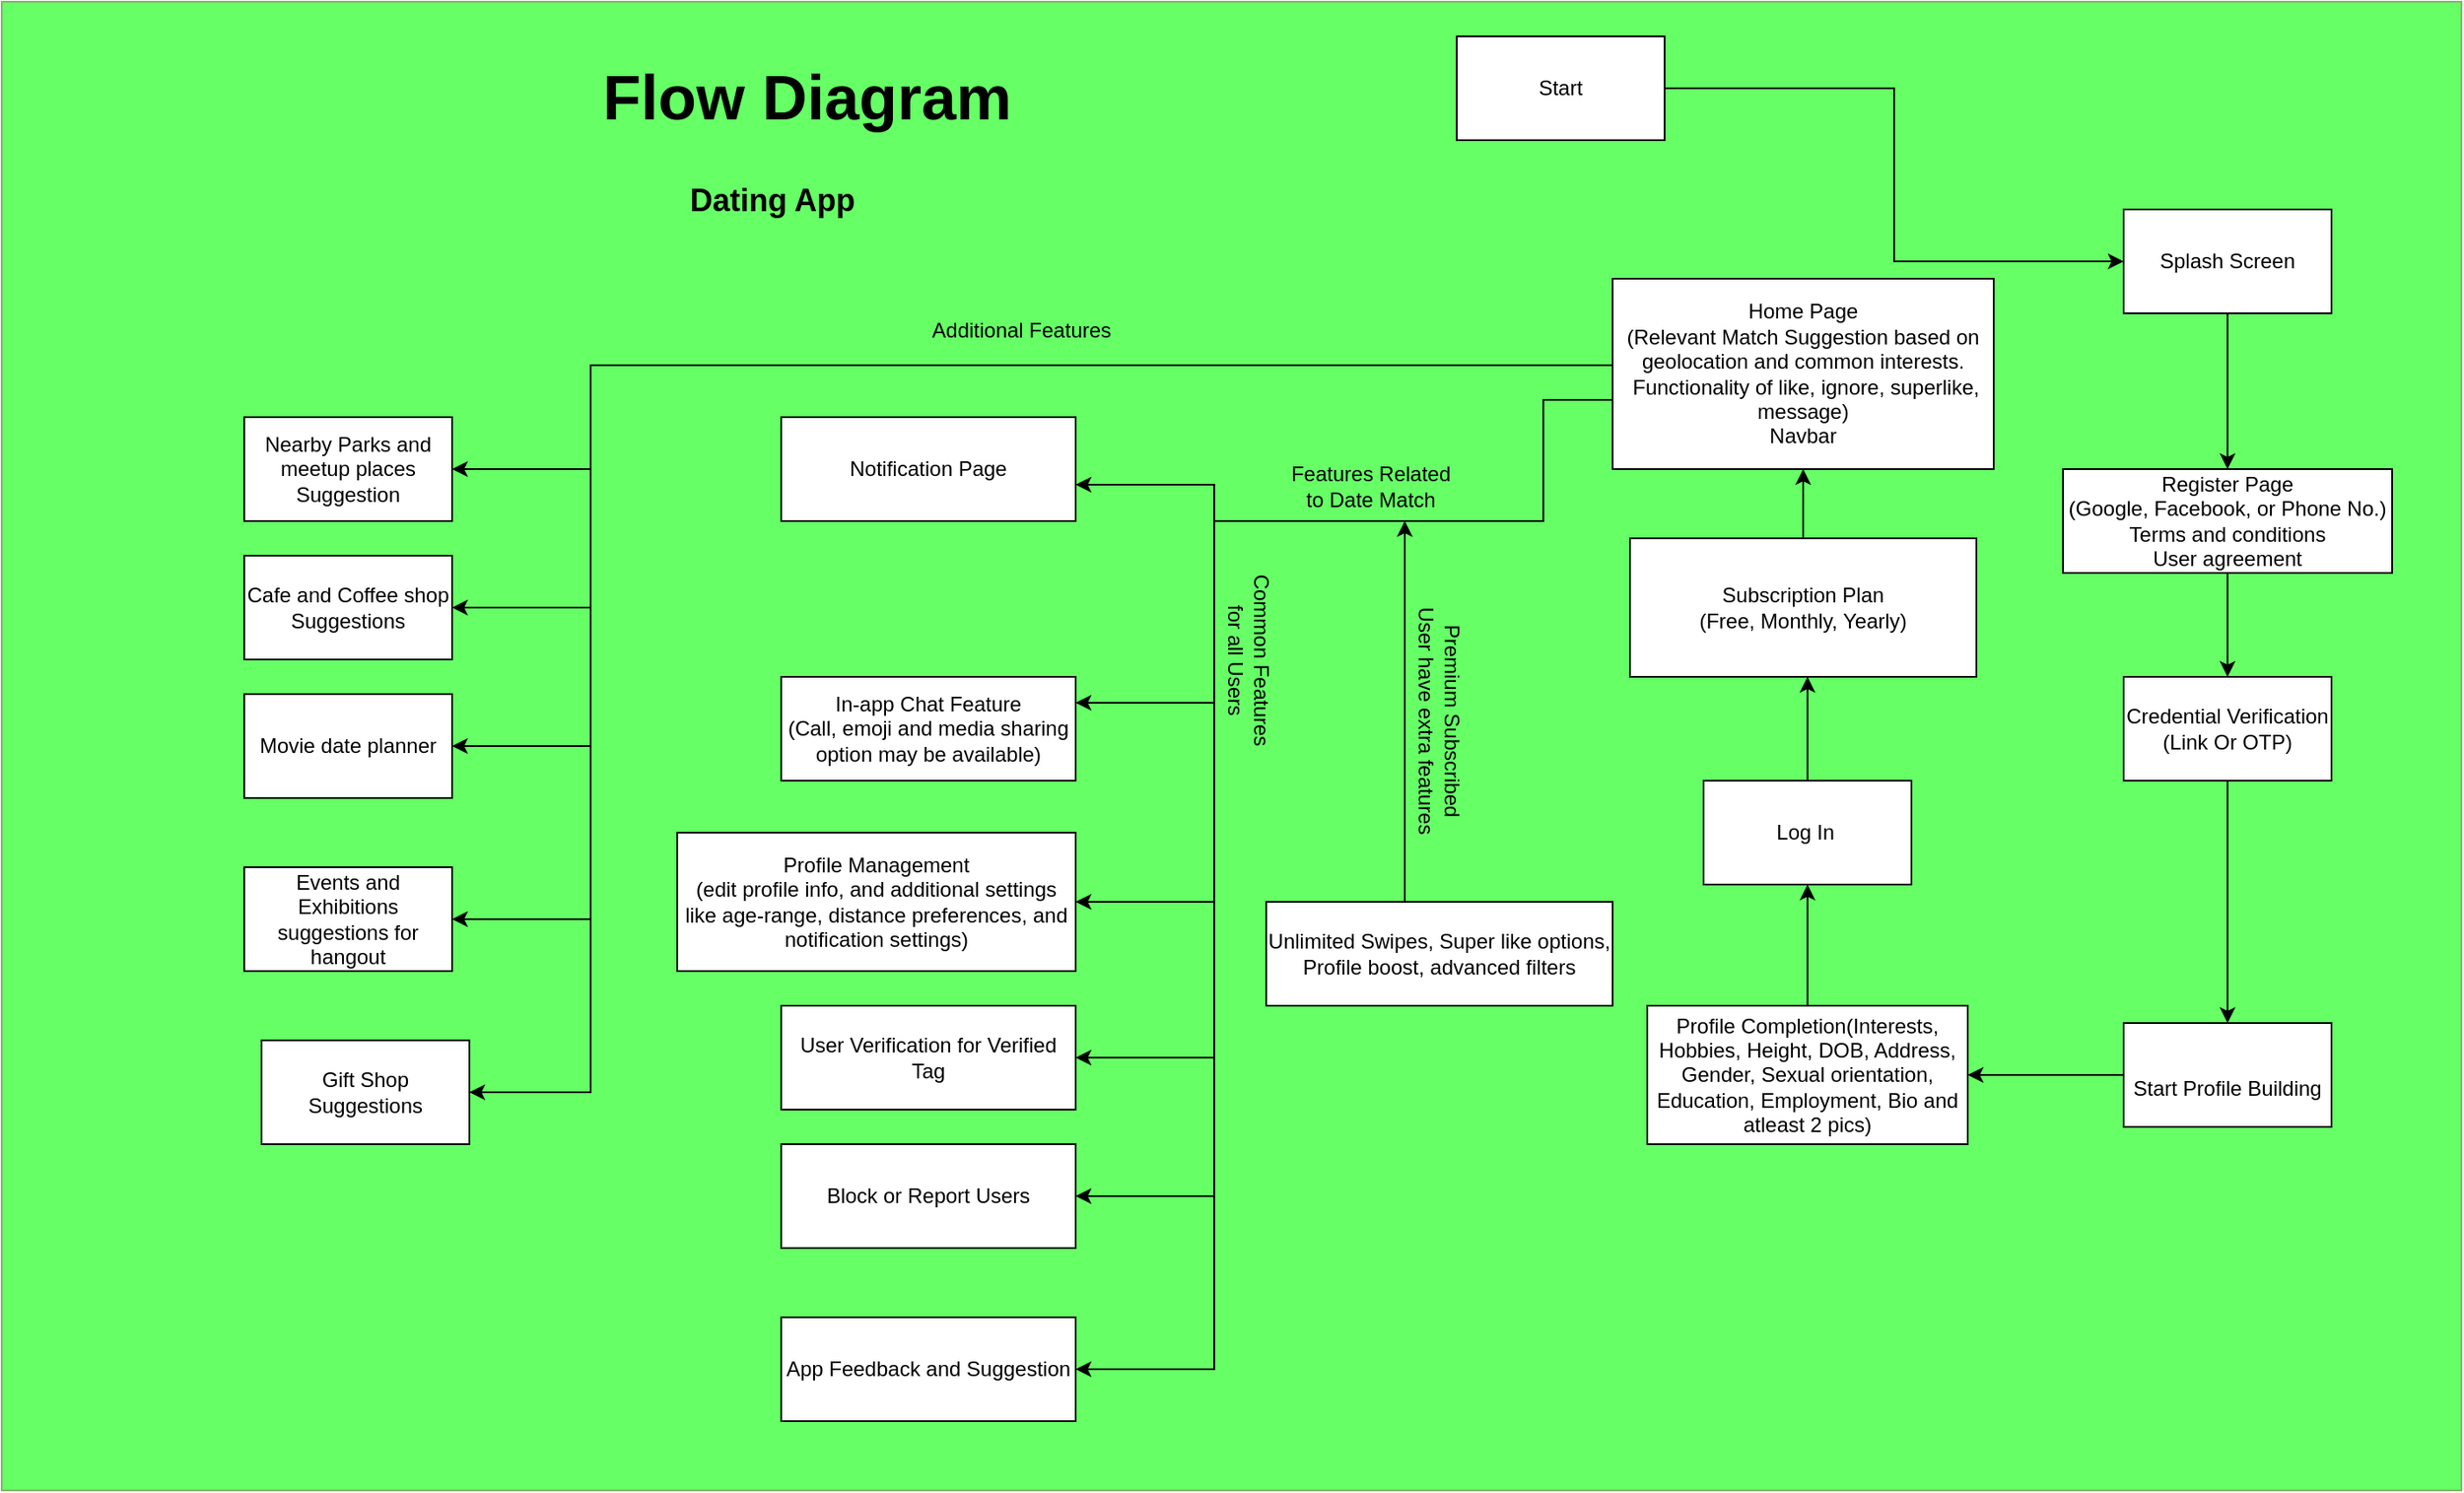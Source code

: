 <mxfile version="21.8.0" type="github">
  <diagram name="Page-1" id="BLZSPbXHsELEbJxqz3aO">
    <mxGraphModel dx="2610" dy="2128" grid="1" gridSize="10" guides="1" tooltips="1" connect="1" arrows="1" fold="1" page="1" pageScale="1" pageWidth="850" pageHeight="1100" math="0" shadow="0">
      <root>
        <mxCell id="0" />
        <mxCell id="1" parent="0" />
        <mxCell id="KiJMvBSkoC7OM5GyaeAz-13" value="" style="rounded=0;whiteSpace=wrap;html=1;fillColor=#66FF66;strokeColor=#82b366;" vertex="1" parent="1">
          <mxGeometry x="-650" y="-170" width="1420" height="860" as="geometry" />
        </mxCell>
        <mxCell id="Rfw0DFfrwncY8KSP29dk-5" style="edgeStyle=orthogonalEdgeStyle;rounded=0;orthogonalLoop=1;jettySize=auto;html=1;entryX=0;entryY=0.5;entryDx=0;entryDy=0;" parent="1" source="Rfw0DFfrwncY8KSP29dk-1" target="Rfw0DFfrwncY8KSP29dk-4" edge="1">
          <mxGeometry relative="1" as="geometry" />
        </mxCell>
        <mxCell id="Rfw0DFfrwncY8KSP29dk-1" value="Start" style="rounded=0;whiteSpace=wrap;html=1;" parent="1" vertex="1">
          <mxGeometry x="190" y="-150" width="120" height="60" as="geometry" />
        </mxCell>
        <mxCell id="Rfw0DFfrwncY8KSP29dk-2" value="&lt;b&gt;&lt;font style=&quot;font-size: 36px;&quot;&gt;Flow Diagram&lt;/font&gt;&lt;/b&gt;" style="text;html=1;strokeColor=none;fillColor=none;align=center;verticalAlign=middle;whiteSpace=wrap;rounded=0;" parent="1" vertex="1">
          <mxGeometry x="-340" y="-160" width="310" height="90" as="geometry" />
        </mxCell>
        <mxCell id="Rfw0DFfrwncY8KSP29dk-7" style="edgeStyle=orthogonalEdgeStyle;rounded=0;orthogonalLoop=1;jettySize=auto;html=1;entryX=0.5;entryY=0;entryDx=0;entryDy=0;" parent="1" source="Rfw0DFfrwncY8KSP29dk-4" target="Rfw0DFfrwncY8KSP29dk-6" edge="1">
          <mxGeometry relative="1" as="geometry" />
        </mxCell>
        <mxCell id="Rfw0DFfrwncY8KSP29dk-4" value="Splash Screen" style="rounded=0;whiteSpace=wrap;html=1;" parent="1" vertex="1">
          <mxGeometry x="575" y="-50" width="120" height="60" as="geometry" />
        </mxCell>
        <mxCell id="Rfw0DFfrwncY8KSP29dk-33" style="edgeStyle=orthogonalEdgeStyle;rounded=0;orthogonalLoop=1;jettySize=auto;html=1;entryX=0.5;entryY=0;entryDx=0;entryDy=0;" parent="1" source="Rfw0DFfrwncY8KSP29dk-6" target="Rfw0DFfrwncY8KSP29dk-9" edge="1">
          <mxGeometry relative="1" as="geometry" />
        </mxCell>
        <mxCell id="Rfw0DFfrwncY8KSP29dk-6" value="Register Page&lt;br&gt;(Google, Facebook, or Phone No.)&lt;br&gt;Terms and conditions&lt;br&gt;User agreement" style="rounded=0;whiteSpace=wrap;html=1;" parent="1" vertex="1">
          <mxGeometry x="540" y="100" width="190" height="60" as="geometry" />
        </mxCell>
        <mxCell id="Rfw0DFfrwncY8KSP29dk-12" style="edgeStyle=orthogonalEdgeStyle;rounded=0;orthogonalLoop=1;jettySize=auto;html=1;entryX=0.5;entryY=0;entryDx=0;entryDy=0;" parent="1" source="Rfw0DFfrwncY8KSP29dk-9" target="Rfw0DFfrwncY8KSP29dk-10" edge="1">
          <mxGeometry relative="1" as="geometry" />
        </mxCell>
        <mxCell id="Rfw0DFfrwncY8KSP29dk-9" value="Credential Verification&lt;br&gt;(Link Or OTP)" style="rounded=0;whiteSpace=wrap;html=1;" parent="1" vertex="1">
          <mxGeometry x="575" y="220" width="120" height="60" as="geometry" />
        </mxCell>
        <mxCell id="Rfw0DFfrwncY8KSP29dk-15" style="edgeStyle=orthogonalEdgeStyle;rounded=0;orthogonalLoop=1;jettySize=auto;html=1;entryX=1;entryY=0.5;entryDx=0;entryDy=0;" parent="1" source="Rfw0DFfrwncY8KSP29dk-10" target="Rfw0DFfrwncY8KSP29dk-14" edge="1">
          <mxGeometry relative="1" as="geometry" />
        </mxCell>
        <mxCell id="Rfw0DFfrwncY8KSP29dk-10" value="&lt;br&gt;Start Profile Building" style="rounded=0;whiteSpace=wrap;html=1;" parent="1" vertex="1">
          <mxGeometry x="575" y="420" width="120" height="60" as="geometry" />
        </mxCell>
        <mxCell id="Rfw0DFfrwncY8KSP29dk-11" value="&lt;b&gt;&lt;font style=&quot;font-size: 18px;&quot;&gt;Dating App&lt;/font&gt;&lt;/b&gt;" style="text;html=1;strokeColor=none;fillColor=none;align=center;verticalAlign=middle;whiteSpace=wrap;rounded=0;" parent="1" vertex="1">
          <mxGeometry x="-360" y="-70" width="310" height="30" as="geometry" />
        </mxCell>
        <mxCell id="Rfw0DFfrwncY8KSP29dk-18" style="edgeStyle=orthogonalEdgeStyle;rounded=0;orthogonalLoop=1;jettySize=auto;html=1;entryX=0.5;entryY=1;entryDx=0;entryDy=0;" parent="1" source="Rfw0DFfrwncY8KSP29dk-14" target="Rfw0DFfrwncY8KSP29dk-16" edge="1">
          <mxGeometry relative="1" as="geometry" />
        </mxCell>
        <mxCell id="Rfw0DFfrwncY8KSP29dk-14" value="Profile Completion(Interests, Hobbies, Height, DOB, Address, Gender, Sexual orientation, Education, Employment, Bio and atleast 2 pics)" style="rounded=0;whiteSpace=wrap;html=1;" parent="1" vertex="1">
          <mxGeometry x="300" y="410" width="185" height="80" as="geometry" />
        </mxCell>
        <mxCell id="Rfw0DFfrwncY8KSP29dk-19" style="edgeStyle=orthogonalEdgeStyle;rounded=0;orthogonalLoop=1;jettySize=auto;html=1;" parent="1" source="Rfw0DFfrwncY8KSP29dk-16" edge="1">
          <mxGeometry relative="1" as="geometry">
            <mxPoint x="392.5" y="220" as="targetPoint" />
          </mxGeometry>
        </mxCell>
        <mxCell id="Rfw0DFfrwncY8KSP29dk-16" value="Log In&amp;nbsp;" style="rounded=0;whiteSpace=wrap;html=1;" parent="1" vertex="1">
          <mxGeometry x="332.5" y="280" width="120" height="60" as="geometry" />
        </mxCell>
        <mxCell id="Rfw0DFfrwncY8KSP29dk-24" style="edgeStyle=orthogonalEdgeStyle;rounded=0;orthogonalLoop=1;jettySize=auto;html=1;entryX=1;entryY=0.25;entryDx=0;entryDy=0;" parent="1" source="Rfw0DFfrwncY8KSP29dk-20" target="Rfw0DFfrwncY8KSP29dk-23" edge="1">
          <mxGeometry relative="1" as="geometry">
            <Array as="points">
              <mxPoint x="240" y="60" />
              <mxPoint x="240" y="130" />
              <mxPoint x="50" y="130" />
              <mxPoint x="50" y="235" />
            </Array>
          </mxGeometry>
        </mxCell>
        <mxCell id="Rfw0DFfrwncY8KSP29dk-26" style="edgeStyle=orthogonalEdgeStyle;rounded=0;orthogonalLoop=1;jettySize=auto;html=1;entryX=1;entryY=0.5;entryDx=0;entryDy=0;" parent="1" source="Rfw0DFfrwncY8KSP29dk-20" target="Rfw0DFfrwncY8KSP29dk-25" edge="1">
          <mxGeometry relative="1" as="geometry">
            <Array as="points">
              <mxPoint x="240" y="60" />
              <mxPoint x="240" y="130" />
              <mxPoint x="50" y="130" />
              <mxPoint x="50" y="350" />
            </Array>
          </mxGeometry>
        </mxCell>
        <mxCell id="Rfw0DFfrwncY8KSP29dk-38" style="edgeStyle=orthogonalEdgeStyle;rounded=0;orthogonalLoop=1;jettySize=auto;html=1;entryX=1;entryY=0.5;entryDx=0;entryDy=0;" parent="1" source="Rfw0DFfrwncY8KSP29dk-20" target="Rfw0DFfrwncY8KSP29dk-37" edge="1">
          <mxGeometry relative="1" as="geometry">
            <mxPoint x="40" y="430" as="targetPoint" />
            <Array as="points">
              <mxPoint x="240" y="60" />
              <mxPoint x="240" y="130" />
              <mxPoint x="50" y="130" />
              <mxPoint x="50" y="620" />
            </Array>
          </mxGeometry>
        </mxCell>
        <mxCell id="KiJMvBSkoC7OM5GyaeAz-2" style="edgeStyle=orthogonalEdgeStyle;rounded=0;orthogonalLoop=1;jettySize=auto;html=1;exitX=0;exitY=0.25;exitDx=0;exitDy=0;" edge="1" parent="1" source="Rfw0DFfrwncY8KSP29dk-20" target="KiJMvBSkoC7OM5GyaeAz-11">
          <mxGeometry relative="1" as="geometry">
            <mxPoint x="-310" y="420" as="targetPoint" />
            <Array as="points">
              <mxPoint x="-310" y="40" />
              <mxPoint x="-310" y="460" />
            </Array>
          </mxGeometry>
        </mxCell>
        <mxCell id="Rfw0DFfrwncY8KSP29dk-20" value="Home Page&lt;br&gt;(Relevant Match Suggestion based on geolocation and common interests.&lt;br&gt;&amp;nbsp;Functionality of like, ignore, superlike, message)&lt;br&gt;Navbar" style="rounded=0;whiteSpace=wrap;html=1;" parent="1" vertex="1">
          <mxGeometry x="280" y="-10" width="220" height="110" as="geometry" />
        </mxCell>
        <mxCell id="Rfw0DFfrwncY8KSP29dk-21" value="Notification Page" style="rounded=0;whiteSpace=wrap;html=1;" parent="1" vertex="1">
          <mxGeometry x="-200" y="70" width="170" height="60" as="geometry" />
        </mxCell>
        <mxCell id="Rfw0DFfrwncY8KSP29dk-22" style="edgeStyle=orthogonalEdgeStyle;rounded=0;orthogonalLoop=1;jettySize=auto;html=1;entryX=1;entryY=0.65;entryDx=0;entryDy=0;entryPerimeter=0;" parent="1" source="Rfw0DFfrwncY8KSP29dk-20" target="Rfw0DFfrwncY8KSP29dk-21" edge="1">
          <mxGeometry relative="1" as="geometry">
            <Array as="points">
              <mxPoint x="240" y="60" />
              <mxPoint x="240" y="130" />
              <mxPoint x="50" y="130" />
              <mxPoint x="50" y="109" />
            </Array>
          </mxGeometry>
        </mxCell>
        <mxCell id="Rfw0DFfrwncY8KSP29dk-23" value="In-app Chat Feature&lt;br&gt;(Call, emoji and media sharing option may be available)" style="rounded=0;whiteSpace=wrap;html=1;" parent="1" vertex="1">
          <mxGeometry x="-200" y="220" width="170" height="60" as="geometry" />
        </mxCell>
        <mxCell id="Rfw0DFfrwncY8KSP29dk-25" value="Profile Management&lt;br&gt;(edit profile info, and additional settings like age-range, distance preferences, and notification settings)" style="rounded=0;whiteSpace=wrap;html=1;" parent="1" vertex="1">
          <mxGeometry x="-260" y="310" width="230" height="80" as="geometry" />
        </mxCell>
        <mxCell id="Rfw0DFfrwncY8KSP29dk-31" style="edgeStyle=orthogonalEdgeStyle;rounded=0;orthogonalLoop=1;jettySize=auto;html=1;" parent="1" source="Rfw0DFfrwncY8KSP29dk-30" edge="1">
          <mxGeometry relative="1" as="geometry">
            <mxPoint x="160" y="130" as="targetPoint" />
            <Array as="points">
              <mxPoint x="160" y="310" />
              <mxPoint x="160" y="310" />
            </Array>
          </mxGeometry>
        </mxCell>
        <mxCell id="Rfw0DFfrwncY8KSP29dk-30" value="Unlimited Swipes, Super like options, Profile boost, advanced filters" style="rounded=0;whiteSpace=wrap;html=1;" parent="1" vertex="1">
          <mxGeometry x="80" y="350" width="200" height="60" as="geometry" />
        </mxCell>
        <mxCell id="Rfw0DFfrwncY8KSP29dk-32" value="Premium Subscribed &lt;br&gt;User have extra features" style="text;html=1;align=center;verticalAlign=middle;resizable=0;points=[];autosize=1;strokeColor=none;fillColor=none;rotation=90;" parent="1" vertex="1">
          <mxGeometry x="105" y="225" width="150" height="40" as="geometry" />
        </mxCell>
        <mxCell id="Rfw0DFfrwncY8KSP29dk-35" style="edgeStyle=orthogonalEdgeStyle;rounded=0;orthogonalLoop=1;jettySize=auto;html=1;entryX=0.5;entryY=1;entryDx=0;entryDy=0;" parent="1" source="Rfw0DFfrwncY8KSP29dk-34" target="Rfw0DFfrwncY8KSP29dk-20" edge="1">
          <mxGeometry relative="1" as="geometry" />
        </mxCell>
        <mxCell id="Rfw0DFfrwncY8KSP29dk-34" value="Subscription Plan&lt;br&gt;(Free, Monthly, Yearly)" style="rounded=0;whiteSpace=wrap;html=1;" parent="1" vertex="1">
          <mxGeometry x="290" y="140" width="200" height="80" as="geometry" />
        </mxCell>
        <mxCell id="Rfw0DFfrwncY8KSP29dk-36" value="Common Features &lt;br&gt;for all Users" style="text;html=1;align=center;verticalAlign=middle;resizable=0;points=[];autosize=1;strokeColor=none;fillColor=none;rotation=90;" parent="1" vertex="1">
          <mxGeometry x="10" y="190" width="120" height="40" as="geometry" />
        </mxCell>
        <mxCell id="Rfw0DFfrwncY8KSP29dk-37" value="App Feedback and Suggestion" style="rounded=0;whiteSpace=wrap;html=1;" parent="1" vertex="1">
          <mxGeometry x="-200" y="590" width="170" height="60" as="geometry" />
        </mxCell>
        <mxCell id="Rfw0DFfrwncY8KSP29dk-39" value="" style="endArrow=classic;html=1;rounded=0;entryX=1;entryY=0.5;entryDx=0;entryDy=0;" parent="1" target="Rfw0DFfrwncY8KSP29dk-40" edge="1">
          <mxGeometry width="50" height="50" relative="1" as="geometry">
            <mxPoint x="50" y="440" as="sourcePoint" />
            <mxPoint x="-90" y="440" as="targetPoint" />
          </mxGeometry>
        </mxCell>
        <mxCell id="Rfw0DFfrwncY8KSP29dk-40" value="User Verification for Verified Tag" style="rounded=0;whiteSpace=wrap;html=1;" parent="1" vertex="1">
          <mxGeometry x="-200" y="410" width="170" height="60" as="geometry" />
        </mxCell>
        <mxCell id="Rfw0DFfrwncY8KSP29dk-41" value="" style="endArrow=classic;html=1;rounded=0;entryX=1;entryY=0.5;entryDx=0;entryDy=0;" parent="1" target="Rfw0DFfrwncY8KSP29dk-42" edge="1">
          <mxGeometry width="50" height="50" relative="1" as="geometry">
            <mxPoint x="50" y="520" as="sourcePoint" />
            <mxPoint x="-90" y="520" as="targetPoint" />
          </mxGeometry>
        </mxCell>
        <mxCell id="Rfw0DFfrwncY8KSP29dk-42" value="Block or Report Users" style="rounded=0;whiteSpace=wrap;html=1;" parent="1" vertex="1">
          <mxGeometry x="-200" y="490" width="170" height="60" as="geometry" />
        </mxCell>
        <mxCell id="KiJMvBSkoC7OM5GyaeAz-1" value="Features Related &lt;br&gt;to Date Match" style="text;html=1;align=center;verticalAlign=middle;resizable=0;points=[];autosize=1;strokeColor=none;fillColor=none;" vertex="1" parent="1">
          <mxGeometry x="80" y="90" width="120" height="40" as="geometry" />
        </mxCell>
        <mxCell id="KiJMvBSkoC7OM5GyaeAz-3" value="" style="endArrow=classic;html=1;rounded=0;" edge="1" parent="1">
          <mxGeometry width="50" height="50" relative="1" as="geometry">
            <mxPoint x="-310" y="100" as="sourcePoint" />
            <mxPoint x="-390" y="100" as="targetPoint" />
          </mxGeometry>
        </mxCell>
        <mxCell id="KiJMvBSkoC7OM5GyaeAz-4" value="Nearby Parks and meetup places Suggestion" style="rounded=0;whiteSpace=wrap;html=1;" vertex="1" parent="1">
          <mxGeometry x="-510" y="70" width="120" height="60" as="geometry" />
        </mxCell>
        <mxCell id="KiJMvBSkoC7OM5GyaeAz-5" value="" style="endArrow=classic;html=1;rounded=0;" edge="1" parent="1">
          <mxGeometry width="50" height="50" relative="1" as="geometry">
            <mxPoint x="-310" y="180" as="sourcePoint" />
            <mxPoint x="-390" y="180" as="targetPoint" />
          </mxGeometry>
        </mxCell>
        <mxCell id="KiJMvBSkoC7OM5GyaeAz-6" value="Cafe and Coffee shop Suggestions" style="rounded=0;whiteSpace=wrap;html=1;" vertex="1" parent="1">
          <mxGeometry x="-510" y="150" width="120" height="60" as="geometry" />
        </mxCell>
        <mxCell id="KiJMvBSkoC7OM5GyaeAz-7" value="" style="endArrow=classic;html=1;rounded=0;" edge="1" parent="1">
          <mxGeometry width="50" height="50" relative="1" as="geometry">
            <mxPoint x="-310" y="260" as="sourcePoint" />
            <mxPoint x="-390" y="260" as="targetPoint" />
          </mxGeometry>
        </mxCell>
        <mxCell id="KiJMvBSkoC7OM5GyaeAz-8" value="Movie date planner" style="rounded=0;whiteSpace=wrap;html=1;" vertex="1" parent="1">
          <mxGeometry x="-510" y="230" width="120" height="60" as="geometry" />
        </mxCell>
        <mxCell id="KiJMvBSkoC7OM5GyaeAz-9" value="" style="endArrow=classic;html=1;rounded=0;" edge="1" parent="1">
          <mxGeometry width="50" height="50" relative="1" as="geometry">
            <mxPoint x="-310" y="360" as="sourcePoint" />
            <mxPoint x="-390" y="360" as="targetPoint" />
          </mxGeometry>
        </mxCell>
        <mxCell id="KiJMvBSkoC7OM5GyaeAz-10" value="Events and Exhibitions suggestions for hangout" style="rounded=0;whiteSpace=wrap;html=1;" vertex="1" parent="1">
          <mxGeometry x="-510" y="330" width="120" height="60" as="geometry" />
        </mxCell>
        <mxCell id="KiJMvBSkoC7OM5GyaeAz-11" value="Gift Shop Suggestions" style="rounded=0;whiteSpace=wrap;html=1;" vertex="1" parent="1">
          <mxGeometry x="-500" y="430" width="120" height="60" as="geometry" />
        </mxCell>
        <mxCell id="KiJMvBSkoC7OM5GyaeAz-14" value="Additional Features&amp;nbsp;" style="text;html=1;align=center;verticalAlign=middle;resizable=0;points=[];autosize=1;strokeColor=none;fillColor=none;" vertex="1" parent="1">
          <mxGeometry x="-125" y="5" width="130" height="30" as="geometry" />
        </mxCell>
      </root>
    </mxGraphModel>
  </diagram>
</mxfile>
